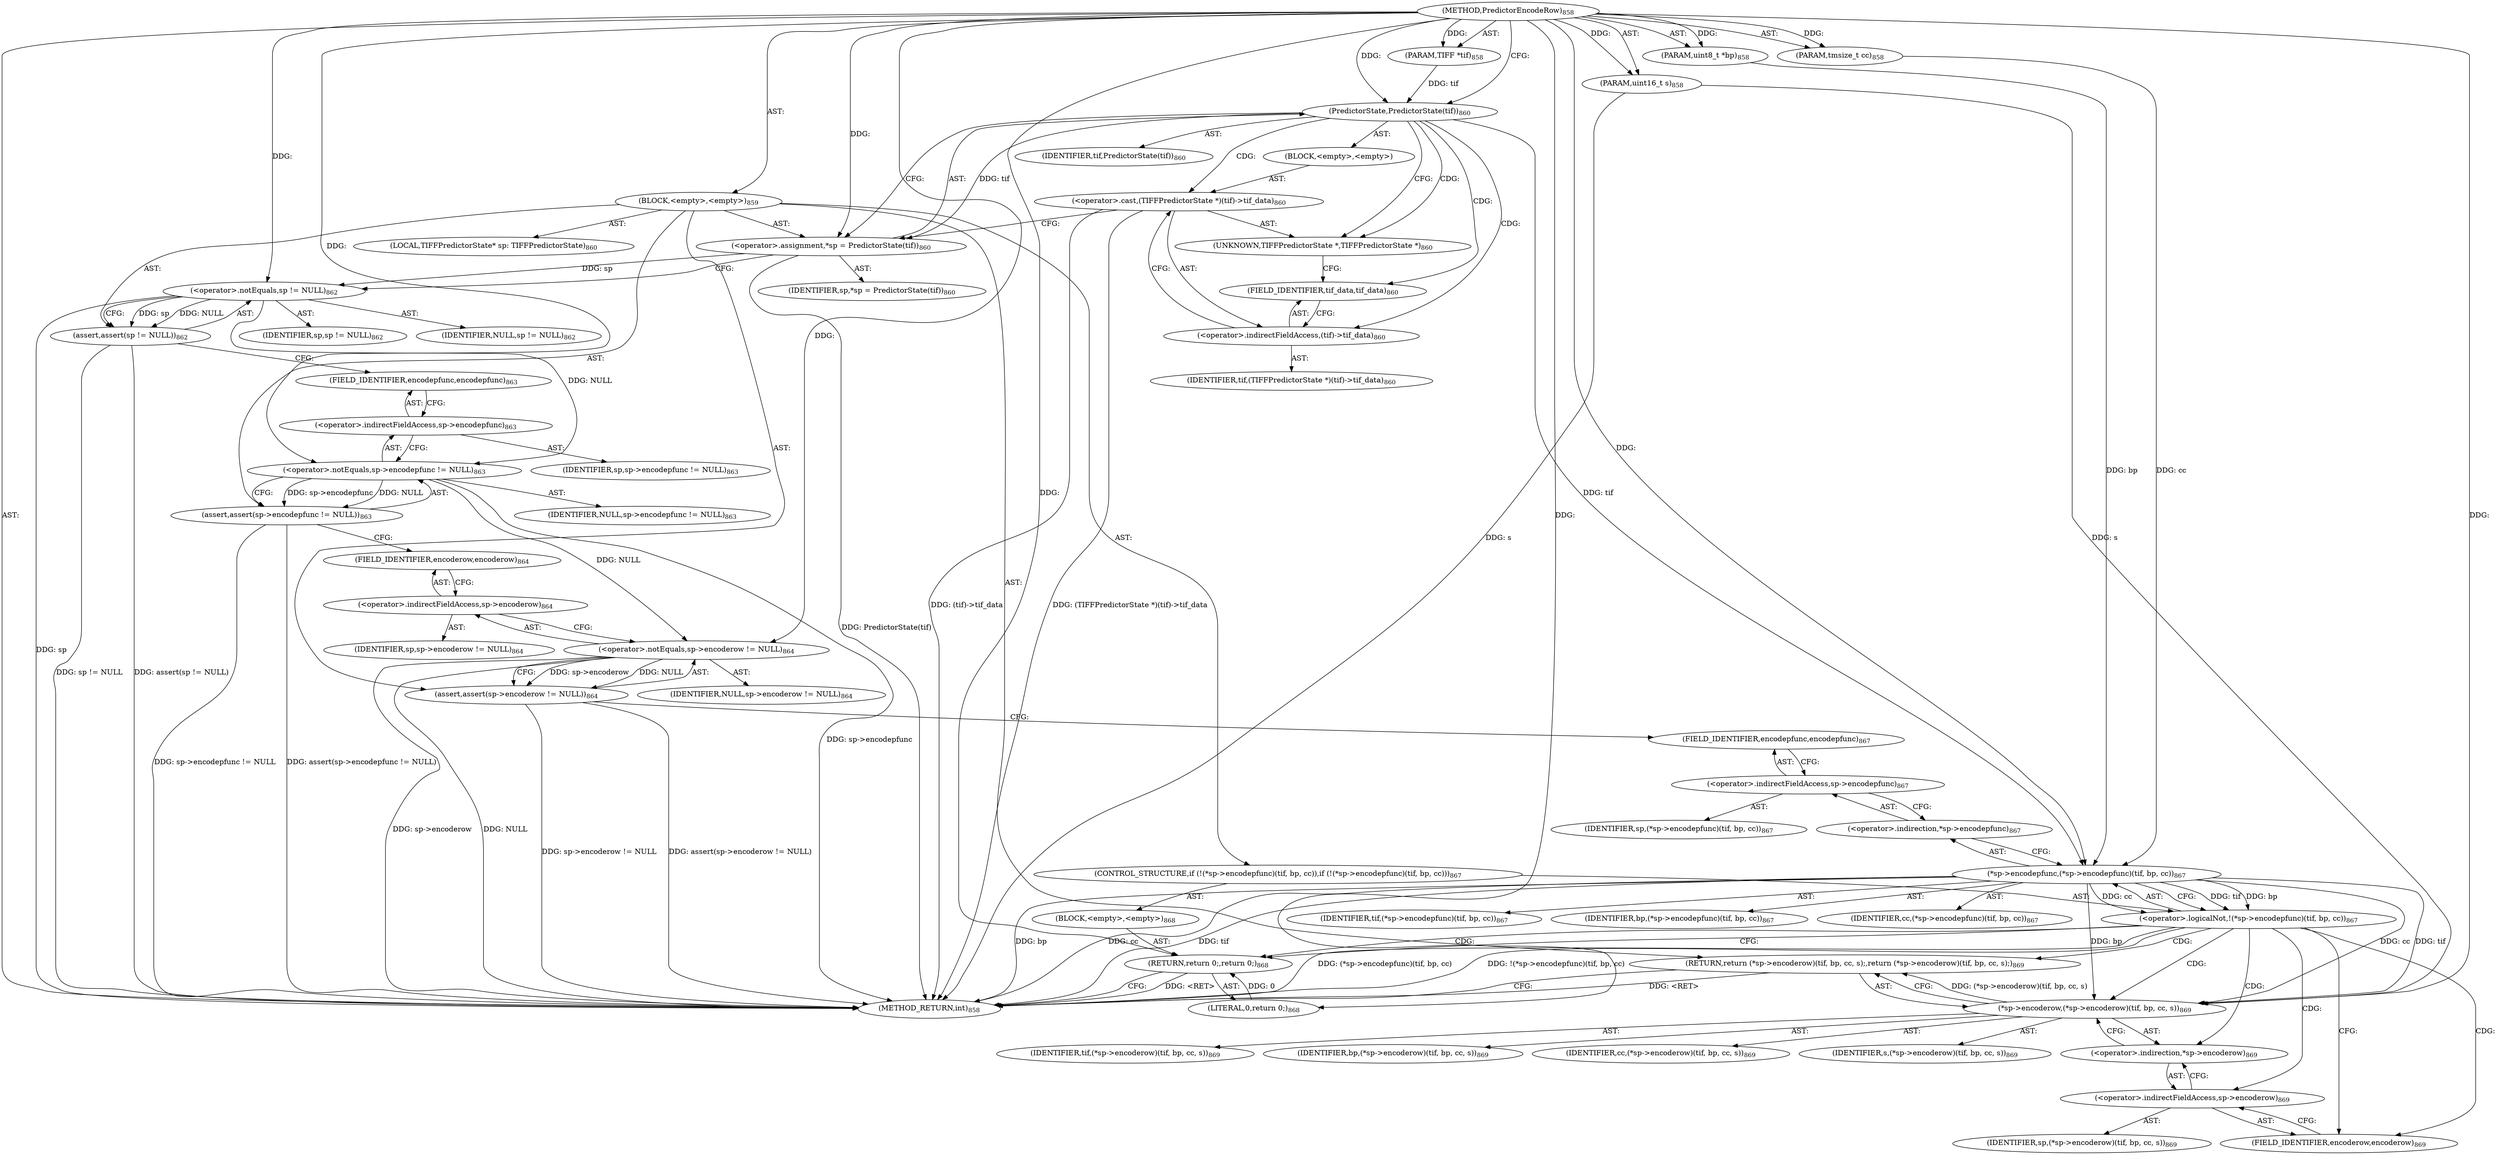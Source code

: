 digraph "PredictorEncodeRow" {  
"39046" [label = <(METHOD,PredictorEncodeRow)<SUB>858</SUB>> ]
"39047" [label = <(PARAM,TIFF *tif)<SUB>858</SUB>> ]
"39048" [label = <(PARAM,uint8_t *bp)<SUB>858</SUB>> ]
"39049" [label = <(PARAM,tmsize_t cc)<SUB>858</SUB>> ]
"39050" [label = <(PARAM,uint16_t s)<SUB>858</SUB>> ]
"39051" [label = <(BLOCK,&lt;empty&gt;,&lt;empty&gt;)<SUB>859</SUB>> ]
"39052" [label = <(LOCAL,TIFFPredictorState* sp: TIFFPredictorState)<SUB>860</SUB>> ]
"39053" [label = <(&lt;operator&gt;.assignment,*sp = PredictorState(tif))<SUB>860</SUB>> ]
"39054" [label = <(IDENTIFIER,sp,*sp = PredictorState(tif))<SUB>860</SUB>> ]
"39055" [label = <(PredictorState,PredictorState(tif))<SUB>860</SUB>> ]
"39056" [label = <(IDENTIFIER,tif,PredictorState(tif))<SUB>860</SUB>> ]
"39057" [label = <(BLOCK,&lt;empty&gt;,&lt;empty&gt;)> ]
"39058" [label = <(&lt;operator&gt;.cast,(TIFFPredictorState *)(tif)-&gt;tif_data)<SUB>860</SUB>> ]
"39059" [label = <(UNKNOWN,TIFFPredictorState *,TIFFPredictorState *)<SUB>860</SUB>> ]
"39060" [label = <(&lt;operator&gt;.indirectFieldAccess,(tif)-&gt;tif_data)<SUB>860</SUB>> ]
"39061" [label = <(IDENTIFIER,tif,(TIFFPredictorState *)(tif)-&gt;tif_data)<SUB>860</SUB>> ]
"39062" [label = <(FIELD_IDENTIFIER,tif_data,tif_data)<SUB>860</SUB>> ]
"39063" [label = <(assert,assert(sp != NULL))<SUB>862</SUB>> ]
"39064" [label = <(&lt;operator&gt;.notEquals,sp != NULL)<SUB>862</SUB>> ]
"39065" [label = <(IDENTIFIER,sp,sp != NULL)<SUB>862</SUB>> ]
"39066" [label = <(IDENTIFIER,NULL,sp != NULL)<SUB>862</SUB>> ]
"39067" [label = <(assert,assert(sp-&gt;encodepfunc != NULL))<SUB>863</SUB>> ]
"39068" [label = <(&lt;operator&gt;.notEquals,sp-&gt;encodepfunc != NULL)<SUB>863</SUB>> ]
"39069" [label = <(&lt;operator&gt;.indirectFieldAccess,sp-&gt;encodepfunc)<SUB>863</SUB>> ]
"39070" [label = <(IDENTIFIER,sp,sp-&gt;encodepfunc != NULL)<SUB>863</SUB>> ]
"39071" [label = <(FIELD_IDENTIFIER,encodepfunc,encodepfunc)<SUB>863</SUB>> ]
"39072" [label = <(IDENTIFIER,NULL,sp-&gt;encodepfunc != NULL)<SUB>863</SUB>> ]
"39073" [label = <(assert,assert(sp-&gt;encoderow != NULL))<SUB>864</SUB>> ]
"39074" [label = <(&lt;operator&gt;.notEquals,sp-&gt;encoderow != NULL)<SUB>864</SUB>> ]
"39075" [label = <(&lt;operator&gt;.indirectFieldAccess,sp-&gt;encoderow)<SUB>864</SUB>> ]
"39076" [label = <(IDENTIFIER,sp,sp-&gt;encoderow != NULL)<SUB>864</SUB>> ]
"39077" [label = <(FIELD_IDENTIFIER,encoderow,encoderow)<SUB>864</SUB>> ]
"39078" [label = <(IDENTIFIER,NULL,sp-&gt;encoderow != NULL)<SUB>864</SUB>> ]
"39079" [label = <(CONTROL_STRUCTURE,if (!(*sp-&gt;encodepfunc)(tif, bp, cc)),if (!(*sp-&gt;encodepfunc)(tif, bp, cc)))<SUB>867</SUB>> ]
"39080" [label = <(&lt;operator&gt;.logicalNot,!(*sp-&gt;encodepfunc)(tif, bp, cc))<SUB>867</SUB>> ]
"39081" [label = <(*sp-&gt;encodepfunc,(*sp-&gt;encodepfunc)(tif, bp, cc))<SUB>867</SUB>> ]
"39082" [label = <(&lt;operator&gt;.indirection,*sp-&gt;encodepfunc)<SUB>867</SUB>> ]
"39083" [label = <(&lt;operator&gt;.indirectFieldAccess,sp-&gt;encodepfunc)<SUB>867</SUB>> ]
"39084" [label = <(IDENTIFIER,sp,(*sp-&gt;encodepfunc)(tif, bp, cc))<SUB>867</SUB>> ]
"39085" [label = <(FIELD_IDENTIFIER,encodepfunc,encodepfunc)<SUB>867</SUB>> ]
"39086" [label = <(IDENTIFIER,tif,(*sp-&gt;encodepfunc)(tif, bp, cc))<SUB>867</SUB>> ]
"39087" [label = <(IDENTIFIER,bp,(*sp-&gt;encodepfunc)(tif, bp, cc))<SUB>867</SUB>> ]
"39088" [label = <(IDENTIFIER,cc,(*sp-&gt;encodepfunc)(tif, bp, cc))<SUB>867</SUB>> ]
"39089" [label = <(BLOCK,&lt;empty&gt;,&lt;empty&gt;)<SUB>868</SUB>> ]
"39090" [label = <(RETURN,return 0;,return 0;)<SUB>868</SUB>> ]
"39091" [label = <(LITERAL,0,return 0;)<SUB>868</SUB>> ]
"39092" [label = <(RETURN,return (*sp-&gt;encoderow)(tif, bp, cc, s);,return (*sp-&gt;encoderow)(tif, bp, cc, s);)<SUB>869</SUB>> ]
"39093" [label = <(*sp-&gt;encoderow,(*sp-&gt;encoderow)(tif, bp, cc, s))<SUB>869</SUB>> ]
"39094" [label = <(&lt;operator&gt;.indirection,*sp-&gt;encoderow)<SUB>869</SUB>> ]
"39095" [label = <(&lt;operator&gt;.indirectFieldAccess,sp-&gt;encoderow)<SUB>869</SUB>> ]
"39096" [label = <(IDENTIFIER,sp,(*sp-&gt;encoderow)(tif, bp, cc, s))<SUB>869</SUB>> ]
"39097" [label = <(FIELD_IDENTIFIER,encoderow,encoderow)<SUB>869</SUB>> ]
"39098" [label = <(IDENTIFIER,tif,(*sp-&gt;encoderow)(tif, bp, cc, s))<SUB>869</SUB>> ]
"39099" [label = <(IDENTIFIER,bp,(*sp-&gt;encoderow)(tif, bp, cc, s))<SUB>869</SUB>> ]
"39100" [label = <(IDENTIFIER,cc,(*sp-&gt;encoderow)(tif, bp, cc, s))<SUB>869</SUB>> ]
"39101" [label = <(IDENTIFIER,s,(*sp-&gt;encoderow)(tif, bp, cc, s))<SUB>869</SUB>> ]
"39102" [label = <(METHOD_RETURN,int)<SUB>858</SUB>> ]
  "39046" -> "39047"  [ label = "AST: "] 
  "39046" -> "39048"  [ label = "AST: "] 
  "39046" -> "39049"  [ label = "AST: "] 
  "39046" -> "39050"  [ label = "AST: "] 
  "39046" -> "39051"  [ label = "AST: "] 
  "39046" -> "39102"  [ label = "AST: "] 
  "39051" -> "39052"  [ label = "AST: "] 
  "39051" -> "39053"  [ label = "AST: "] 
  "39051" -> "39063"  [ label = "AST: "] 
  "39051" -> "39067"  [ label = "AST: "] 
  "39051" -> "39073"  [ label = "AST: "] 
  "39051" -> "39079"  [ label = "AST: "] 
  "39051" -> "39092"  [ label = "AST: "] 
  "39053" -> "39054"  [ label = "AST: "] 
  "39053" -> "39055"  [ label = "AST: "] 
  "39055" -> "39056"  [ label = "AST: "] 
  "39055" -> "39057"  [ label = "AST: "] 
  "39057" -> "39058"  [ label = "AST: "] 
  "39058" -> "39059"  [ label = "AST: "] 
  "39058" -> "39060"  [ label = "AST: "] 
  "39060" -> "39061"  [ label = "AST: "] 
  "39060" -> "39062"  [ label = "AST: "] 
  "39063" -> "39064"  [ label = "AST: "] 
  "39064" -> "39065"  [ label = "AST: "] 
  "39064" -> "39066"  [ label = "AST: "] 
  "39067" -> "39068"  [ label = "AST: "] 
  "39068" -> "39069"  [ label = "AST: "] 
  "39068" -> "39072"  [ label = "AST: "] 
  "39069" -> "39070"  [ label = "AST: "] 
  "39069" -> "39071"  [ label = "AST: "] 
  "39073" -> "39074"  [ label = "AST: "] 
  "39074" -> "39075"  [ label = "AST: "] 
  "39074" -> "39078"  [ label = "AST: "] 
  "39075" -> "39076"  [ label = "AST: "] 
  "39075" -> "39077"  [ label = "AST: "] 
  "39079" -> "39080"  [ label = "AST: "] 
  "39079" -> "39089"  [ label = "AST: "] 
  "39080" -> "39081"  [ label = "AST: "] 
  "39081" -> "39082"  [ label = "AST: "] 
  "39081" -> "39086"  [ label = "AST: "] 
  "39081" -> "39087"  [ label = "AST: "] 
  "39081" -> "39088"  [ label = "AST: "] 
  "39082" -> "39083"  [ label = "AST: "] 
  "39083" -> "39084"  [ label = "AST: "] 
  "39083" -> "39085"  [ label = "AST: "] 
  "39089" -> "39090"  [ label = "AST: "] 
  "39090" -> "39091"  [ label = "AST: "] 
  "39092" -> "39093"  [ label = "AST: "] 
  "39093" -> "39094"  [ label = "AST: "] 
  "39093" -> "39098"  [ label = "AST: "] 
  "39093" -> "39099"  [ label = "AST: "] 
  "39093" -> "39100"  [ label = "AST: "] 
  "39093" -> "39101"  [ label = "AST: "] 
  "39094" -> "39095"  [ label = "AST: "] 
  "39095" -> "39096"  [ label = "AST: "] 
  "39095" -> "39097"  [ label = "AST: "] 
  "39053" -> "39064"  [ label = "CFG: "] 
  "39063" -> "39071"  [ label = "CFG: "] 
  "39067" -> "39077"  [ label = "CFG: "] 
  "39073" -> "39085"  [ label = "CFG: "] 
  "39092" -> "39102"  [ label = "CFG: "] 
  "39055" -> "39059"  [ label = "CFG: "] 
  "39055" -> "39053"  [ label = "CFG: "] 
  "39064" -> "39063"  [ label = "CFG: "] 
  "39068" -> "39067"  [ label = "CFG: "] 
  "39074" -> "39073"  [ label = "CFG: "] 
  "39080" -> "39090"  [ label = "CFG: "] 
  "39080" -> "39097"  [ label = "CFG: "] 
  "39093" -> "39092"  [ label = "CFG: "] 
  "39069" -> "39068"  [ label = "CFG: "] 
  "39075" -> "39074"  [ label = "CFG: "] 
  "39081" -> "39080"  [ label = "CFG: "] 
  "39090" -> "39102"  [ label = "CFG: "] 
  "39094" -> "39093"  [ label = "CFG: "] 
  "39058" -> "39053"  [ label = "CFG: "] 
  "39071" -> "39069"  [ label = "CFG: "] 
  "39077" -> "39075"  [ label = "CFG: "] 
  "39082" -> "39081"  [ label = "CFG: "] 
  "39095" -> "39094"  [ label = "CFG: "] 
  "39059" -> "39062"  [ label = "CFG: "] 
  "39060" -> "39058"  [ label = "CFG: "] 
  "39083" -> "39082"  [ label = "CFG: "] 
  "39097" -> "39095"  [ label = "CFG: "] 
  "39062" -> "39060"  [ label = "CFG: "] 
  "39085" -> "39083"  [ label = "CFG: "] 
  "39046" -> "39055"  [ label = "CFG: "] 
  "39090" -> "39102"  [ label = "DDG: &lt;RET&gt;"] 
  "39092" -> "39102"  [ label = "DDG: &lt;RET&gt;"] 
  "39050" -> "39102"  [ label = "DDG: s"] 
  "39053" -> "39102"  [ label = "DDG: PredictorState(tif)"] 
  "39058" -> "39102"  [ label = "DDG: (tif)-&gt;tif_data"] 
  "39058" -> "39102"  [ label = "DDG: (TIFFPredictorState *)(tif)-&gt;tif_data"] 
  "39064" -> "39102"  [ label = "DDG: sp"] 
  "39063" -> "39102"  [ label = "DDG: sp != NULL"] 
  "39063" -> "39102"  [ label = "DDG: assert(sp != NULL)"] 
  "39068" -> "39102"  [ label = "DDG: sp-&gt;encodepfunc"] 
  "39067" -> "39102"  [ label = "DDG: sp-&gt;encodepfunc != NULL"] 
  "39067" -> "39102"  [ label = "DDG: assert(sp-&gt;encodepfunc != NULL)"] 
  "39074" -> "39102"  [ label = "DDG: sp-&gt;encoderow"] 
  "39074" -> "39102"  [ label = "DDG: NULL"] 
  "39073" -> "39102"  [ label = "DDG: sp-&gt;encoderow != NULL"] 
  "39073" -> "39102"  [ label = "DDG: assert(sp-&gt;encoderow != NULL)"] 
  "39081" -> "39102"  [ label = "DDG: tif"] 
  "39081" -> "39102"  [ label = "DDG: bp"] 
  "39081" -> "39102"  [ label = "DDG: cc"] 
  "39080" -> "39102"  [ label = "DDG: (*sp-&gt;encodepfunc)(tif, bp, cc)"] 
  "39080" -> "39102"  [ label = "DDG: !(*sp-&gt;encodepfunc)(tif, bp, cc)"] 
  "39046" -> "39047"  [ label = "DDG: "] 
  "39046" -> "39048"  [ label = "DDG: "] 
  "39046" -> "39049"  [ label = "DDG: "] 
  "39046" -> "39050"  [ label = "DDG: "] 
  "39055" -> "39053"  [ label = "DDG: tif"] 
  "39093" -> "39092"  [ label = "DDG: (*sp-&gt;encoderow)(tif, bp, cc, s)"] 
  "39046" -> "39053"  [ label = "DDG: "] 
  "39064" -> "39063"  [ label = "DDG: sp"] 
  "39064" -> "39063"  [ label = "DDG: NULL"] 
  "39068" -> "39067"  [ label = "DDG: sp-&gt;encodepfunc"] 
  "39068" -> "39067"  [ label = "DDG: NULL"] 
  "39074" -> "39073"  [ label = "DDG: sp-&gt;encoderow"] 
  "39074" -> "39073"  [ label = "DDG: NULL"] 
  "39047" -> "39055"  [ label = "DDG: tif"] 
  "39046" -> "39055"  [ label = "DDG: "] 
  "39053" -> "39064"  [ label = "DDG: sp"] 
  "39046" -> "39064"  [ label = "DDG: "] 
  "39064" -> "39068"  [ label = "DDG: NULL"] 
  "39046" -> "39068"  [ label = "DDG: "] 
  "39068" -> "39074"  [ label = "DDG: NULL"] 
  "39046" -> "39074"  [ label = "DDG: "] 
  "39081" -> "39080"  [ label = "DDG: tif"] 
  "39081" -> "39080"  [ label = "DDG: bp"] 
  "39081" -> "39080"  [ label = "DDG: cc"] 
  "39091" -> "39090"  [ label = "DDG: 0"] 
  "39046" -> "39090"  [ label = "DDG: "] 
  "39081" -> "39093"  [ label = "DDG: tif"] 
  "39046" -> "39093"  [ label = "DDG: "] 
  "39081" -> "39093"  [ label = "DDG: bp"] 
  "39081" -> "39093"  [ label = "DDG: cc"] 
  "39050" -> "39093"  [ label = "DDG: s"] 
  "39055" -> "39081"  [ label = "DDG: tif"] 
  "39046" -> "39081"  [ label = "DDG: "] 
  "39048" -> "39081"  [ label = "DDG: bp"] 
  "39049" -> "39081"  [ label = "DDG: cc"] 
  "39046" -> "39091"  [ label = "DDG: "] 
  "39055" -> "39059"  [ label = "CDG: "] 
  "39055" -> "39062"  [ label = "CDG: "] 
  "39055" -> "39060"  [ label = "CDG: "] 
  "39055" -> "39058"  [ label = "CDG: "] 
  "39080" -> "39097"  [ label = "CDG: "] 
  "39080" -> "39090"  [ label = "CDG: "] 
  "39080" -> "39095"  [ label = "CDG: "] 
  "39080" -> "39093"  [ label = "CDG: "] 
  "39080" -> "39094"  [ label = "CDG: "] 
  "39080" -> "39092"  [ label = "CDG: "] 
}
